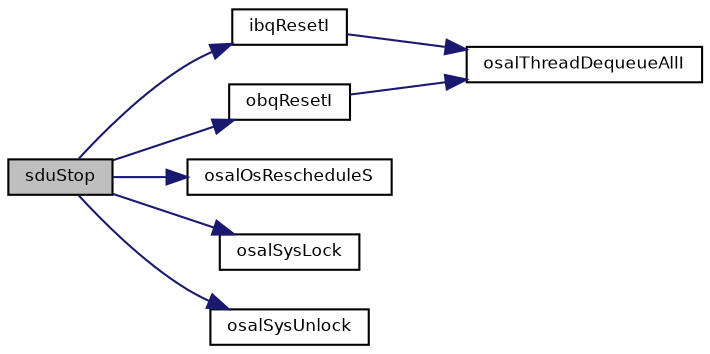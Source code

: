 digraph "sduStop"
{
  bgcolor="transparent";
  edge [fontname="Helvetica",fontsize="8",labelfontname="Helvetica",labelfontsize="8"];
  node [fontname="Helvetica",fontsize="8",shape=record];
  rankdir="LR";
  Node10 [label="sduStop",height=0.2,width=0.4,color="black", fillcolor="grey75", style="filled", fontcolor="black"];
  Node10 -> Node11 [color="midnightblue",fontsize="8",style="solid",fontname="Helvetica"];
  Node11 [label="ibqResetI",height=0.2,width=0.4,color="black",URL="$group___h_a_l___b_u_f_f_e_r_s.html#gabb11859756f526b7f2150aaef6a4667c",tooltip="Resets an input buffers queue. "];
  Node11 -> Node12 [color="midnightblue",fontsize="8",style="solid",fontname="Helvetica"];
  Node12 [label="osalThreadDequeueAllI",height=0.2,width=0.4,color="black",URL="$group___o_s_a_l.html#ga27a8123a61493028127897d839a4d75a",tooltip="Dequeues and wakes up all threads from the queue. "];
  Node10 -> Node13 [color="midnightblue",fontsize="8",style="solid",fontname="Helvetica"];
  Node13 [label="obqResetI",height=0.2,width=0.4,color="black",URL="$group___h_a_l___b_u_f_f_e_r_s.html#gaddd8be7bc7d1c4c18ca709aff412f79c",tooltip="Resets an output buffers queue. "];
  Node13 -> Node12 [color="midnightblue",fontsize="8",style="solid",fontname="Helvetica"];
  Node10 -> Node14 [color="midnightblue",fontsize="8",style="solid",fontname="Helvetica"];
  Node14 [label="osalOsRescheduleS",height=0.2,width=0.4,color="black",URL="$group___o_s_a_l.html#ga5850406055069d6a9b88103ad34b111d",tooltip="Checks if a reschedule is required and performs it. "];
  Node10 -> Node15 [color="midnightblue",fontsize="8",style="solid",fontname="Helvetica"];
  Node15 [label="osalSysLock",height=0.2,width=0.4,color="black",URL="$group___o_s_a_l.html#ga0cb5e528b0114b4ca61c2eb65a0515fa",tooltip="Enters a critical zone from thread context. "];
  Node10 -> Node16 [color="midnightblue",fontsize="8",style="solid",fontname="Helvetica"];
  Node16 [label="osalSysUnlock",height=0.2,width=0.4,color="black",URL="$group___o_s_a_l.html#ga17dbf4a1761019b8d94f43832c506543",tooltip="Leaves a critical zone from thread context. "];
}
